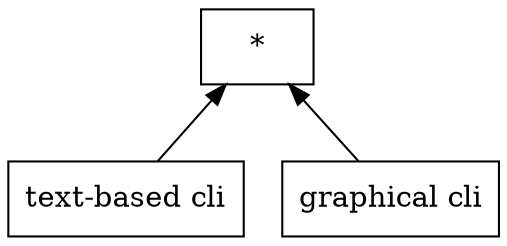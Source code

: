 digraph G { 
 rankdir=BT;
 subgraph ba { 
1 [shape=record,label="{text-based cli}"];
2 [shape=record,label="{*}"];
3 [shape=record,label="{graphical cli}"];
1 -> 2
3 -> 2
}}